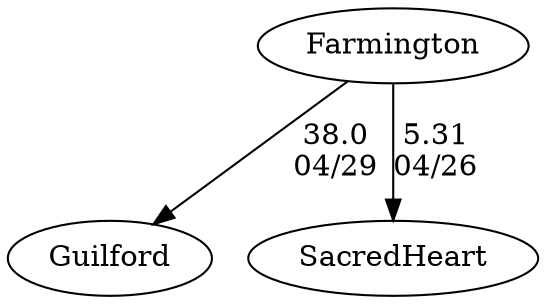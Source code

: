 digraph boys2eightsFarmington {Farmington [URL="boys2eightsFarmingtonFarmington.html"];Guilford [URL="boys2eightsFarmingtonGuilford.html"];SacredHeart [URL="boys2eightsFarmingtonSacredHeart.html"];Farmington -> Guilford[label="38.0
04/29", weight="62", tooltip="NEIRA Boys & Girls Eights,Guilford High School vs Farmington High School			
Distance: 1400m Conditions: 7-10mph head/cross wind Comments: All starts were floating starts. Races are not comparable. Race Order G1, B1, G2, BN. Farmington 2V Boys 8, 3V boys 8 and Girls Novice 8 rowed as exhibition boats. Thank you Farmington for a great morning of racing!
None", URL="http://www.row2k.com/results/resultspage.cfm?UID=EAD62B2712391FF51E6EC8766B20FC79&cat=5", random="random"]; 
Farmington -> SacredHeart[label="5.31
04/26", weight="95", tooltip="NEIRA Eights,Farmington vs Sacred Heart Greenwich			
Distance: 1,150 Conditions: Strong head current, 5-10 mph crosswind. Comments: Race order G1, G2. Thank you to Sacred Heart for a great day of racing!
None", URL="http://www.row2k.com/results/resultspage.cfm?UID=2FCC537F649DB7E2C91000C15D90788F&cat=1", random="random"]}